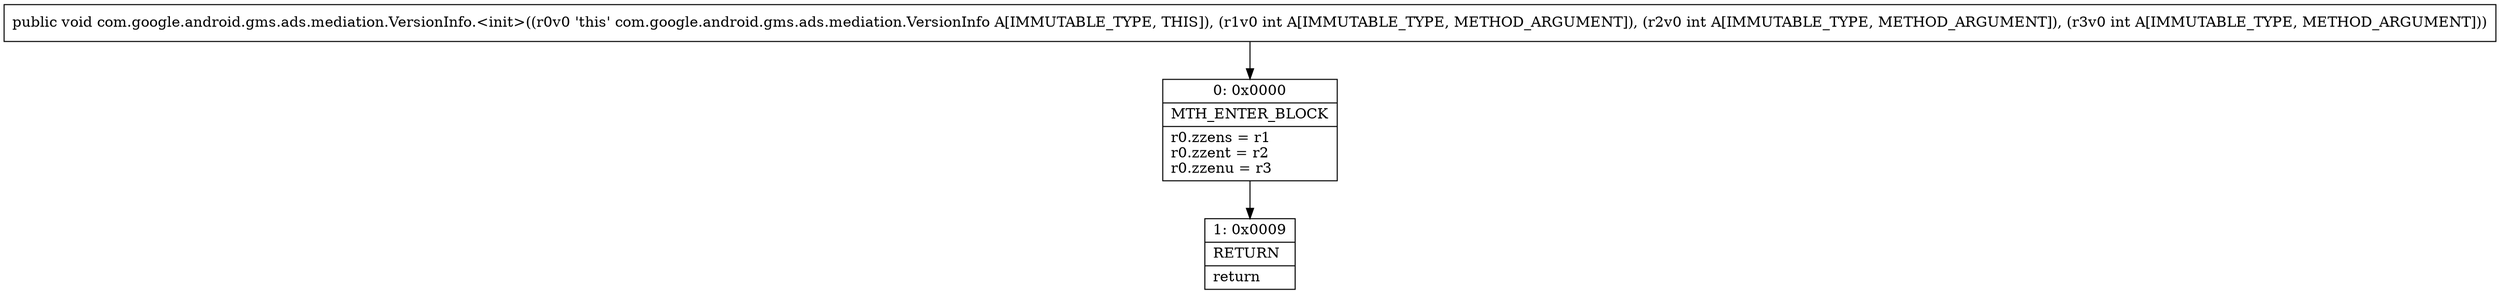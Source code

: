 digraph "CFG forcom.google.android.gms.ads.mediation.VersionInfo.\<init\>(III)V" {
Node_0 [shape=record,label="{0\:\ 0x0000|MTH_ENTER_BLOCK\l|r0.zzens = r1\lr0.zzent = r2\lr0.zzenu = r3\l}"];
Node_1 [shape=record,label="{1\:\ 0x0009|RETURN\l|return\l}"];
MethodNode[shape=record,label="{public void com.google.android.gms.ads.mediation.VersionInfo.\<init\>((r0v0 'this' com.google.android.gms.ads.mediation.VersionInfo A[IMMUTABLE_TYPE, THIS]), (r1v0 int A[IMMUTABLE_TYPE, METHOD_ARGUMENT]), (r2v0 int A[IMMUTABLE_TYPE, METHOD_ARGUMENT]), (r3v0 int A[IMMUTABLE_TYPE, METHOD_ARGUMENT])) }"];
MethodNode -> Node_0;
Node_0 -> Node_1;
}

